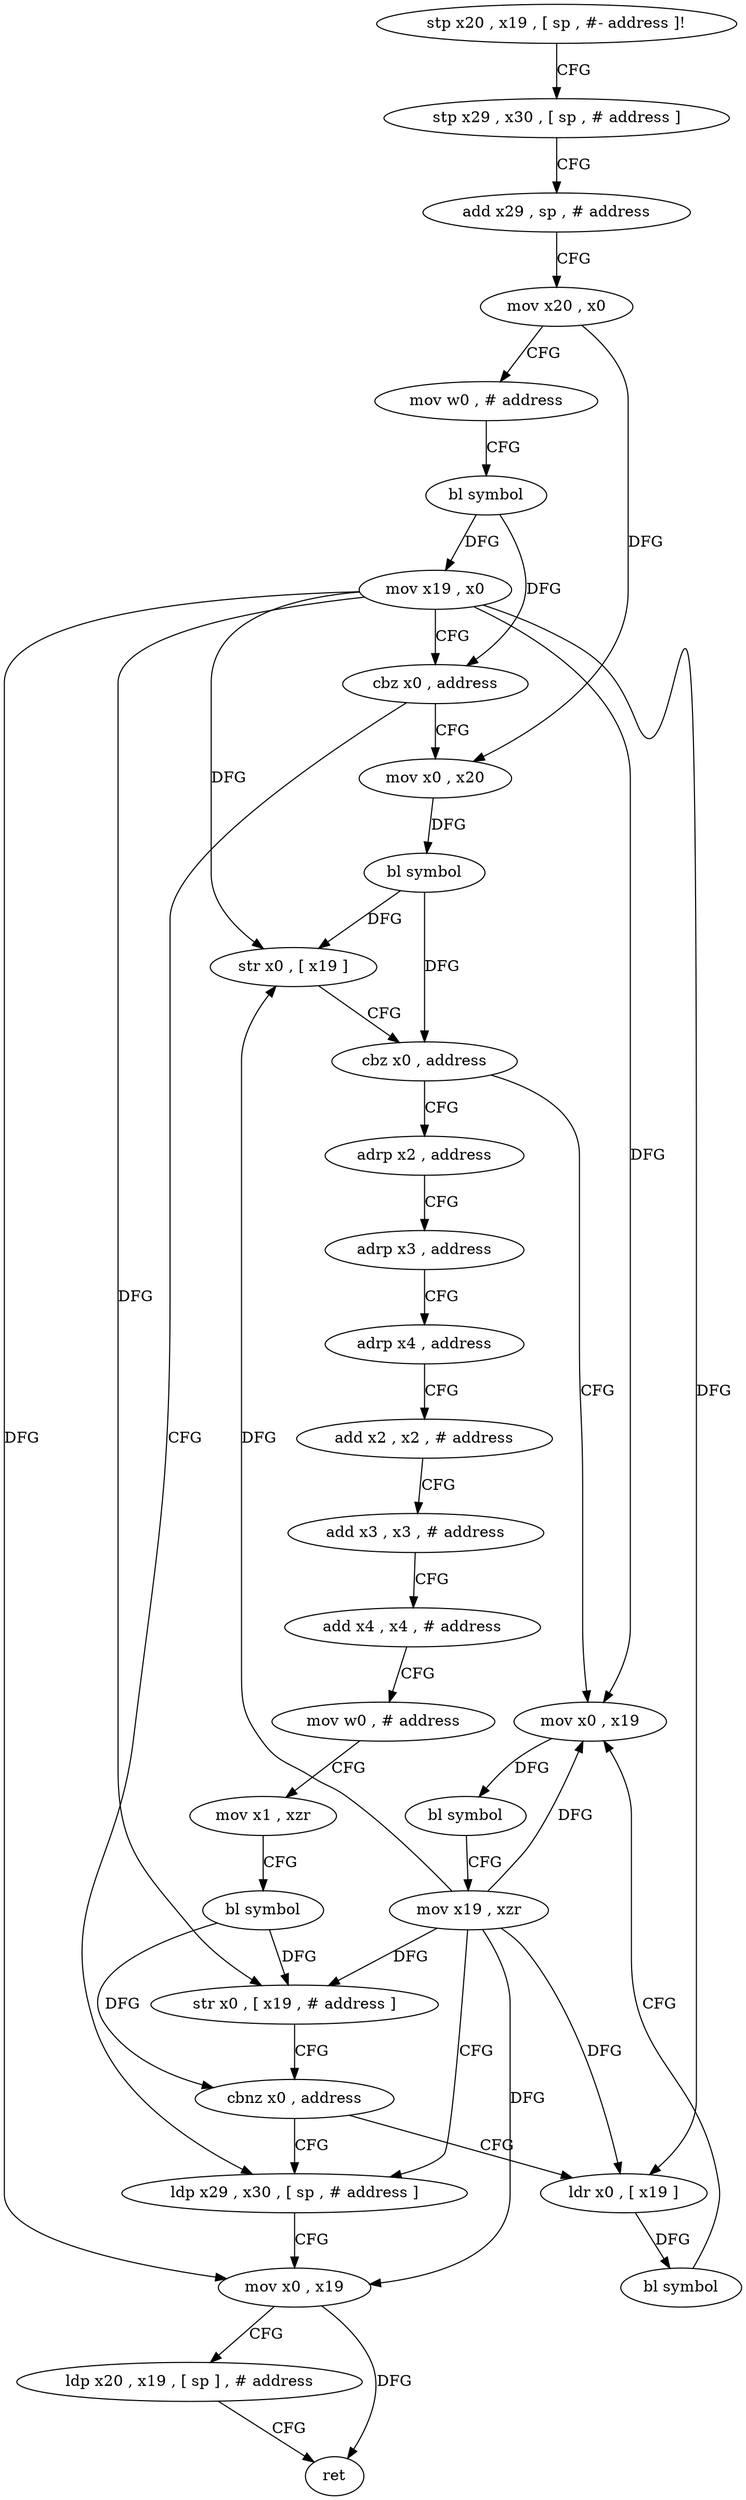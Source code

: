 digraph "func" {
"4233828" [label = "stp x20 , x19 , [ sp , #- address ]!" ]
"4233832" [label = "stp x29 , x30 , [ sp , # address ]" ]
"4233836" [label = "add x29 , sp , # address" ]
"4233840" [label = "mov x20 , x0" ]
"4233844" [label = "mov w0 , # address" ]
"4233848" [label = "bl symbol" ]
"4233852" [label = "mov x19 , x0" ]
"4233856" [label = "cbz x0 , address" ]
"4233940" [label = "ldp x29 , x30 , [ sp , # address ]" ]
"4233860" [label = "mov x0 , x20" ]
"4233944" [label = "mov x0 , x19" ]
"4233948" [label = "ldp x20 , x19 , [ sp ] , # address" ]
"4233952" [label = "ret" ]
"4233864" [label = "bl symbol" ]
"4233868" [label = "str x0 , [ x19 ]" ]
"4233872" [label = "cbz x0 , address" ]
"4233928" [label = "mov x0 , x19" ]
"4233876" [label = "adrp x2 , address" ]
"4233932" [label = "bl symbol" ]
"4233936" [label = "mov x19 , xzr" ]
"4233880" [label = "adrp x3 , address" ]
"4233884" [label = "adrp x4 , address" ]
"4233888" [label = "add x2 , x2 , # address" ]
"4233892" [label = "add x3 , x3 , # address" ]
"4233896" [label = "add x4 , x4 , # address" ]
"4233900" [label = "mov w0 , # address" ]
"4233904" [label = "mov x1 , xzr" ]
"4233908" [label = "bl symbol" ]
"4233912" [label = "str x0 , [ x19 , # address ]" ]
"4233916" [label = "cbnz x0 , address" ]
"4233920" [label = "ldr x0 , [ x19 ]" ]
"4233924" [label = "bl symbol" ]
"4233828" -> "4233832" [ label = "CFG" ]
"4233832" -> "4233836" [ label = "CFG" ]
"4233836" -> "4233840" [ label = "CFG" ]
"4233840" -> "4233844" [ label = "CFG" ]
"4233840" -> "4233860" [ label = "DFG" ]
"4233844" -> "4233848" [ label = "CFG" ]
"4233848" -> "4233852" [ label = "DFG" ]
"4233848" -> "4233856" [ label = "DFG" ]
"4233852" -> "4233856" [ label = "CFG" ]
"4233852" -> "4233944" [ label = "DFG" ]
"4233852" -> "4233868" [ label = "DFG" ]
"4233852" -> "4233928" [ label = "DFG" ]
"4233852" -> "4233912" [ label = "DFG" ]
"4233852" -> "4233920" [ label = "DFG" ]
"4233856" -> "4233940" [ label = "CFG" ]
"4233856" -> "4233860" [ label = "CFG" ]
"4233940" -> "4233944" [ label = "CFG" ]
"4233860" -> "4233864" [ label = "DFG" ]
"4233944" -> "4233948" [ label = "CFG" ]
"4233944" -> "4233952" [ label = "DFG" ]
"4233948" -> "4233952" [ label = "CFG" ]
"4233864" -> "4233868" [ label = "DFG" ]
"4233864" -> "4233872" [ label = "DFG" ]
"4233868" -> "4233872" [ label = "CFG" ]
"4233872" -> "4233928" [ label = "CFG" ]
"4233872" -> "4233876" [ label = "CFG" ]
"4233928" -> "4233932" [ label = "DFG" ]
"4233876" -> "4233880" [ label = "CFG" ]
"4233932" -> "4233936" [ label = "CFG" ]
"4233936" -> "4233940" [ label = "CFG" ]
"4233936" -> "4233944" [ label = "DFG" ]
"4233936" -> "4233928" [ label = "DFG" ]
"4233936" -> "4233868" [ label = "DFG" ]
"4233936" -> "4233912" [ label = "DFG" ]
"4233936" -> "4233920" [ label = "DFG" ]
"4233880" -> "4233884" [ label = "CFG" ]
"4233884" -> "4233888" [ label = "CFG" ]
"4233888" -> "4233892" [ label = "CFG" ]
"4233892" -> "4233896" [ label = "CFG" ]
"4233896" -> "4233900" [ label = "CFG" ]
"4233900" -> "4233904" [ label = "CFG" ]
"4233904" -> "4233908" [ label = "CFG" ]
"4233908" -> "4233912" [ label = "DFG" ]
"4233908" -> "4233916" [ label = "DFG" ]
"4233912" -> "4233916" [ label = "CFG" ]
"4233916" -> "4233940" [ label = "CFG" ]
"4233916" -> "4233920" [ label = "CFG" ]
"4233920" -> "4233924" [ label = "DFG" ]
"4233924" -> "4233928" [ label = "CFG" ]
}
